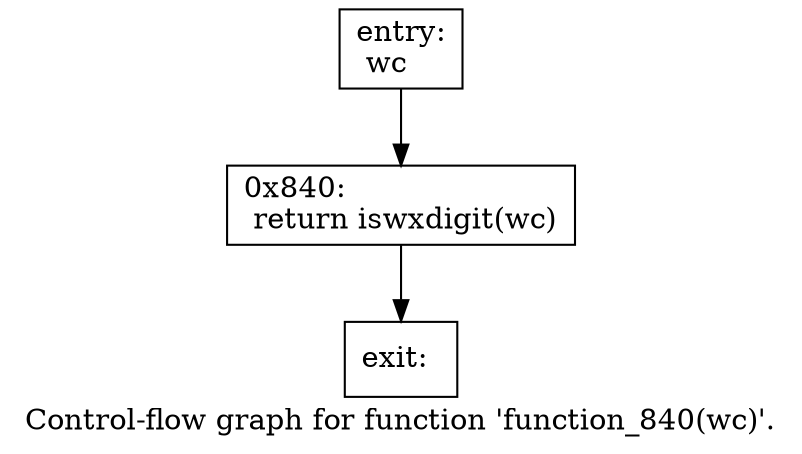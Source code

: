 digraph "Control-flow graph for function 'function_840(wc)'." {
  label="Control-flow graph for function 'function_840(wc)'.";
  node [shape=record];

  Node06F99C50 [label="{entry:\l  wc\l}"];
  Node06F99C50 -> Node06F9DCB8;
  Node06F9DCB8 [label="{0x840:\l  return iswxdigit(wc)\l}"];
  Node06F9DCB8 -> Node06F9DC70;
  Node06F9DC70 [label="{exit:\l}"];

}
